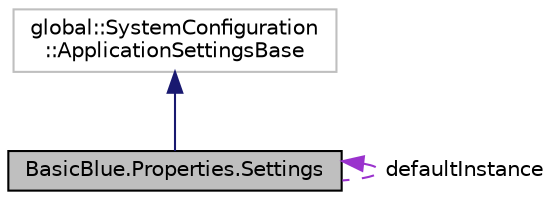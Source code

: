 digraph "BasicBlue.Properties.Settings"
{
  edge [fontname="Helvetica",fontsize="10",labelfontname="Helvetica",labelfontsize="10"];
  node [fontname="Helvetica",fontsize="10",shape=record];
  Node1 [label="BasicBlue.Properties.Settings",height=0.2,width=0.4,color="black", fillcolor="grey75", style="filled" fontcolor="black"];
  Node2 -> Node1 [dir="back",color="midnightblue",fontsize="10",style="solid"];
  Node2 [label="global::SystemConfiguration\l::ApplicationSettingsBase",height=0.2,width=0.4,color="grey75", fillcolor="white", style="filled"];
  Node1 -> Node1 [dir="back",color="darkorchid3",fontsize="10",style="dashed",label=" defaultInstance" ];
}
